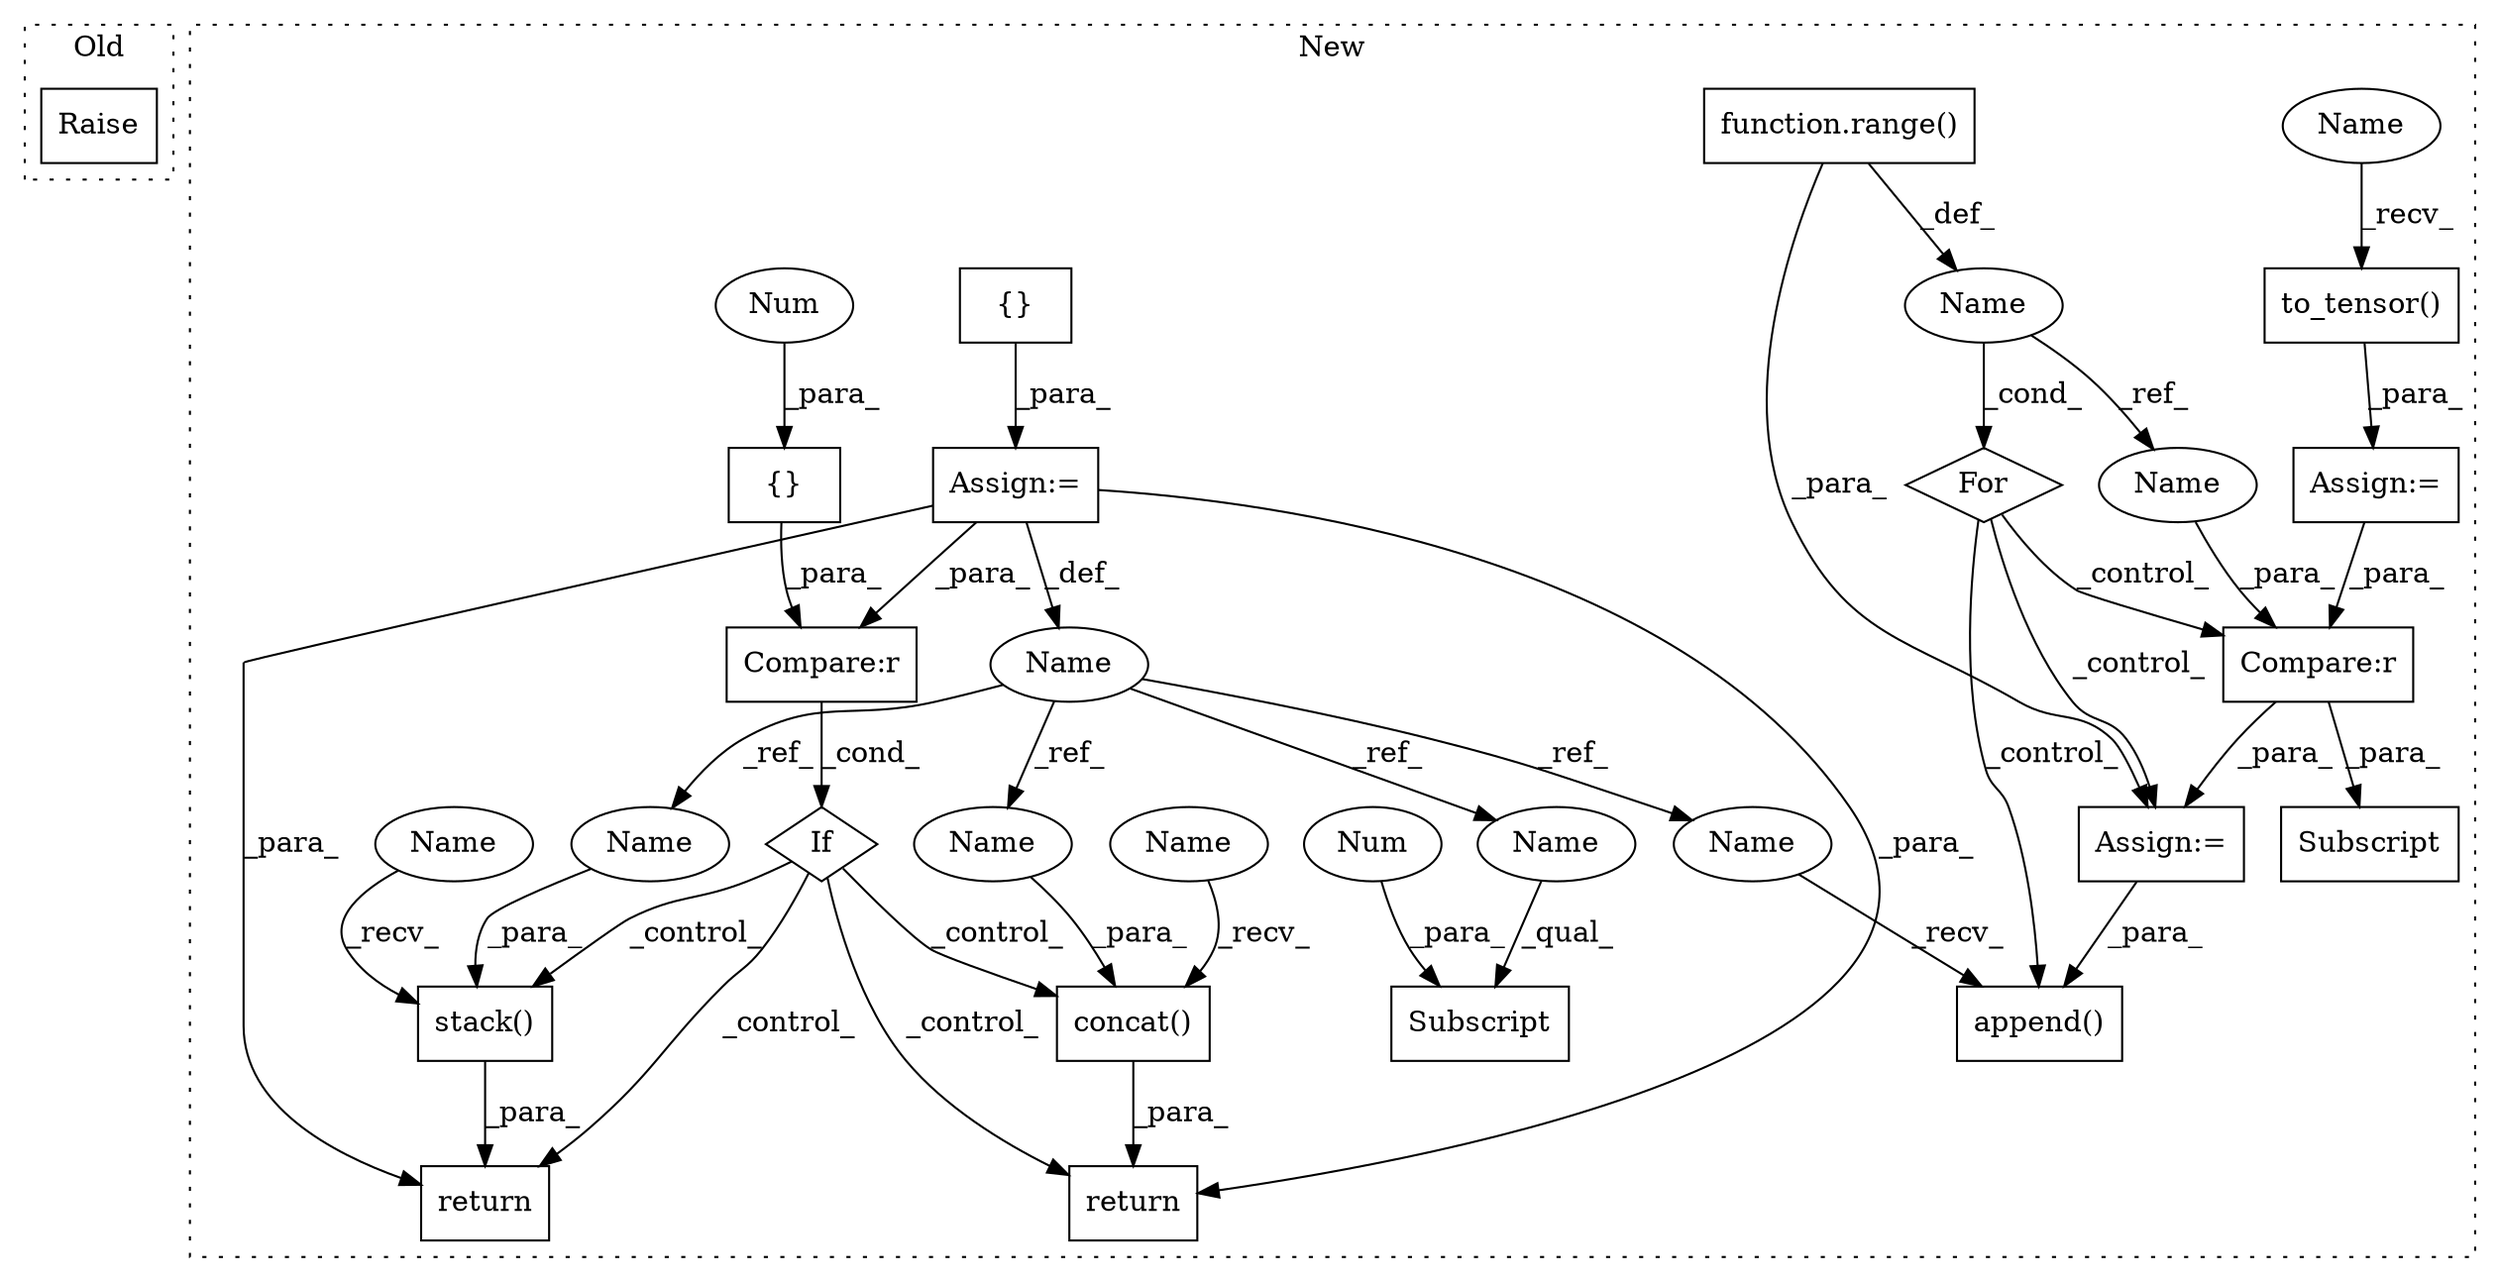 digraph G {
subgraph cluster0 {
1 [label="Raise" a="91" s="32705" l="6" shape="box"];
label = "Old";
style="dotted";
}
subgraph cluster1 {
2 [label="stack()" a="75" s="34091,34103" l="9,9" shape="box"];
3 [label="return" a="93" s="34084" l="7" shape="box"];
4 [label="Name" a="87" s="33885" l="3" shape="ellipse"];
5 [label="append()" a="75" s="33984,33996" l="11,1" shape="box"];
6 [label="For" a="107" s="33898,33926" l="4,10" shape="diamond"];
7 [label="Name" a="87" s="33902" l="1" shape="ellipse"];
8 [label="function.range()" a="75" s="33907,33925" l="6,1" shape="box"];
9 [label="Subscript" a="63" s="33947,0" l="19,0" shape="box"];
10 [label="Compare:r" a="40" s="33949" l="16" shape="box"];
11 [label="If" a="96" s="34002" l="3" shape="diamond"];
12 [label="Subscript" a="63" s="34005,0" l="6,0" shape="box"];
13 [label="{}" a="59" s="33891,33891" l="2,1" shape="box"];
14 [label="to_tensor()" a="75" s="33730,33754" l="13,17" shape="box"];
15 [label="Compare:r" a="40" s="34005" l="19" shape="box"];
16 [label="{}" a="59" s="34021,34023" l="1,0" shape="box"];
17 [label="concat()" a="75" s="34041,34054" l="10,11" shape="box"];
18 [label="Num" a="76" s="34022" l="1" shape="ellipse"];
19 [label="Num" a="76" s="34009" l="1" shape="ellipse"];
20 [label="Assign:=" a="68" s="33937" l="3" shape="box"];
21 [label="Assign:=" a="68" s="33727" l="3" shape="box"];
22 [label="Assign:=" a="68" s="33888" l="3" shape="box"];
23 [label="return" a="93" s="34034" l="7" shape="box"];
24 [label="Name" a="87" s="33964" l="1" shape="ellipse"];
25 [label="Name" a="87" s="33730" l="2" shape="ellipse"];
26 [label="Name" a="87" s="34041" l="2" shape="ellipse"];
27 [label="Name" a="87" s="34091" l="2" shape="ellipse"];
28 [label="Name" a="87" s="34100" l="3" shape="ellipse"];
29 [label="Name" a="87" s="33984" l="3" shape="ellipse"];
30 [label="Name" a="87" s="34005" l="3" shape="ellipse"];
31 [label="Name" a="87" s="34051" l="3" shape="ellipse"];
label = "New";
style="dotted";
}
2 -> 3 [label="_para_"];
4 -> 30 [label="_ref_"];
4 -> 29 [label="_ref_"];
4 -> 31 [label="_ref_"];
4 -> 28 [label="_ref_"];
6 -> 5 [label="_control_"];
6 -> 10 [label="_control_"];
6 -> 20 [label="_control_"];
7 -> 24 [label="_ref_"];
7 -> 6 [label="_cond_"];
8 -> 20 [label="_para_"];
8 -> 7 [label="_def_"];
10 -> 9 [label="_para_"];
10 -> 20 [label="_para_"];
11 -> 23 [label="_control_"];
11 -> 17 [label="_control_"];
11 -> 3 [label="_control_"];
11 -> 2 [label="_control_"];
13 -> 22 [label="_para_"];
14 -> 21 [label="_para_"];
15 -> 11 [label="_cond_"];
16 -> 15 [label="_para_"];
17 -> 23 [label="_para_"];
18 -> 16 [label="_para_"];
19 -> 12 [label="_para_"];
20 -> 5 [label="_para_"];
21 -> 10 [label="_para_"];
22 -> 15 [label="_para_"];
22 -> 4 [label="_def_"];
22 -> 23 [label="_para_"];
22 -> 3 [label="_para_"];
24 -> 10 [label="_para_"];
25 -> 14 [label="_recv_"];
26 -> 17 [label="_recv_"];
27 -> 2 [label="_recv_"];
28 -> 2 [label="_para_"];
29 -> 5 [label="_recv_"];
30 -> 12 [label="_qual_"];
31 -> 17 [label="_para_"];
}